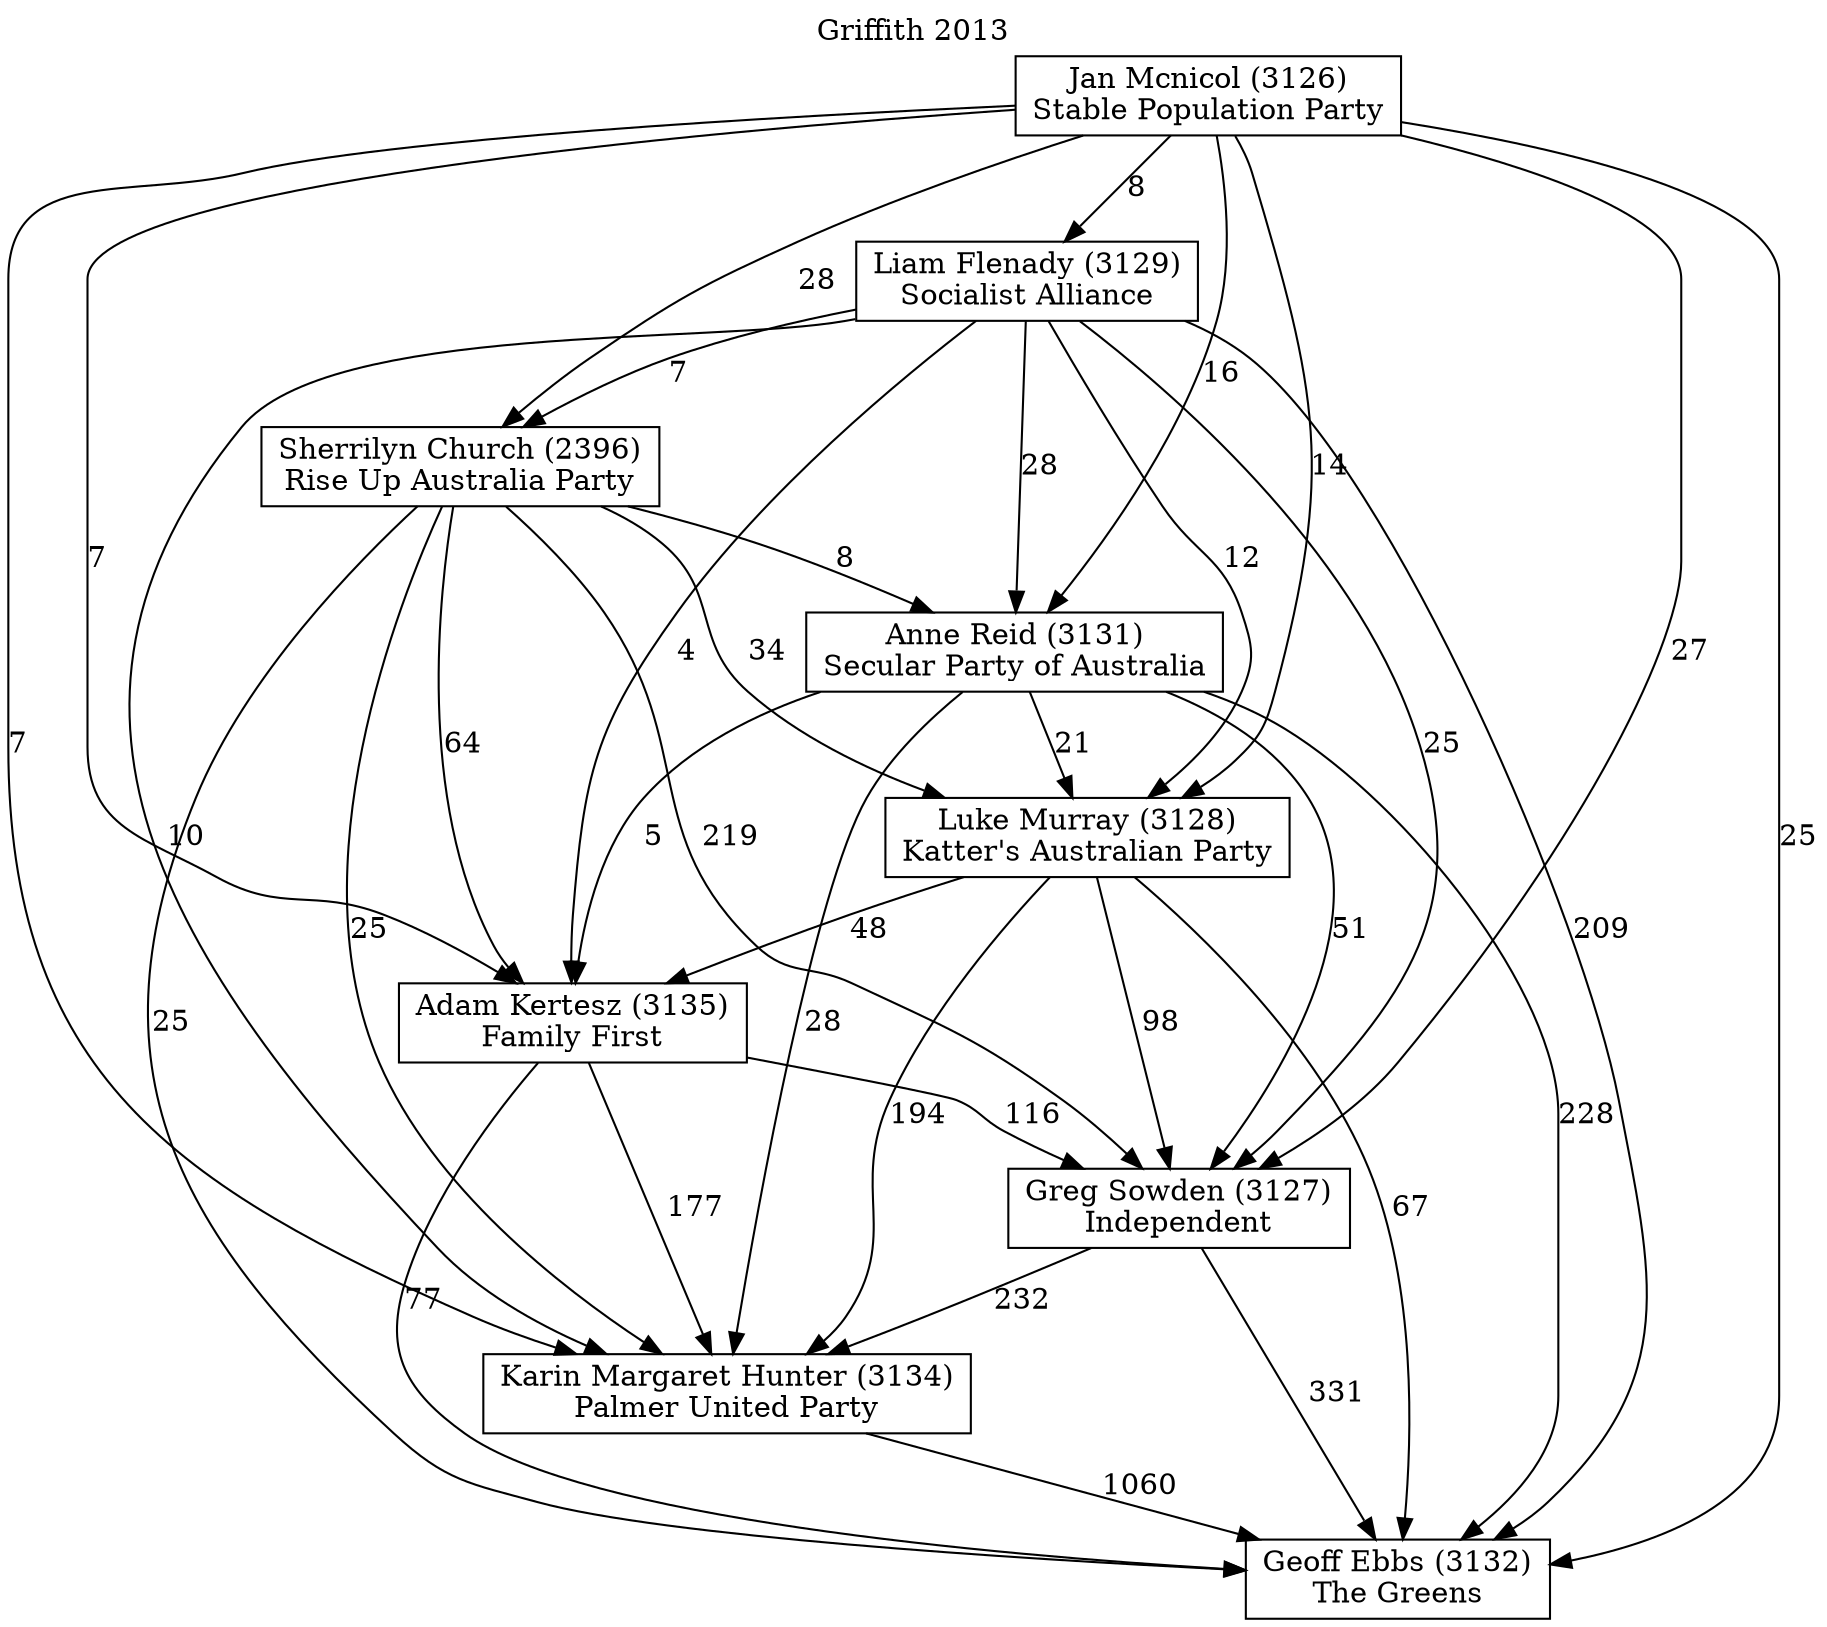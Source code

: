 // House preference flow
digraph "Geoff Ebbs (3132)_Griffith_2013" {
	graph [label="Griffith 2013" labelloc=t mclimit=10]
	node [shape=box]
	"Adam Kertesz (3135)" [label="Adam Kertesz (3135)
Family First"]
	"Anne Reid (3131)" [label="Anne Reid (3131)
Secular Party of Australia"]
	"Geoff Ebbs (3132)" [label="Geoff Ebbs (3132)
The Greens"]
	"Greg Sowden (3127)" [label="Greg Sowden (3127)
Independent"]
	"Jan Mcnicol (3126)" [label="Jan Mcnicol (3126)
Stable Population Party"]
	"Karin Margaret Hunter (3134)" [label="Karin Margaret Hunter (3134)
Palmer United Party"]
	"Liam Flenady (3129)" [label="Liam Flenady (3129)
Socialist Alliance"]
	"Luke Murray (3128)" [label="Luke Murray (3128)
Katter's Australian Party"]
	"Sherrilyn Church (2396)" [label="Sherrilyn Church (2396)
Rise Up Australia Party"]
	"Adam Kertesz (3135)" -> "Geoff Ebbs (3132)" [label=77]
	"Adam Kertesz (3135)" -> "Greg Sowden (3127)" [label=116]
	"Adam Kertesz (3135)" -> "Karin Margaret Hunter (3134)" [label=177]
	"Anne Reid (3131)" -> "Adam Kertesz (3135)" [label=5]
	"Anne Reid (3131)" -> "Geoff Ebbs (3132)" [label=228]
	"Anne Reid (3131)" -> "Greg Sowden (3127)" [label=51]
	"Anne Reid (3131)" -> "Karin Margaret Hunter (3134)" [label=28]
	"Anne Reid (3131)" -> "Luke Murray (3128)" [label=21]
	"Greg Sowden (3127)" -> "Geoff Ebbs (3132)" [label=331]
	"Greg Sowden (3127)" -> "Karin Margaret Hunter (3134)" [label=232]
	"Jan Mcnicol (3126)" -> "Adam Kertesz (3135)" [label=7]
	"Jan Mcnicol (3126)" -> "Anne Reid (3131)" [label=16]
	"Jan Mcnicol (3126)" -> "Geoff Ebbs (3132)" [label=25]
	"Jan Mcnicol (3126)" -> "Greg Sowden (3127)" [label=27]
	"Jan Mcnicol (3126)" -> "Karin Margaret Hunter (3134)" [label=7]
	"Jan Mcnicol (3126)" -> "Liam Flenady (3129)" [label=8]
	"Jan Mcnicol (3126)" -> "Luke Murray (3128)" [label=14]
	"Jan Mcnicol (3126)" -> "Sherrilyn Church (2396)" [label=28]
	"Karin Margaret Hunter (3134)" -> "Geoff Ebbs (3132)" [label=1060]
	"Liam Flenady (3129)" -> "Adam Kertesz (3135)" [label=4]
	"Liam Flenady (3129)" -> "Anne Reid (3131)" [label=28]
	"Liam Flenady (3129)" -> "Geoff Ebbs (3132)" [label=209]
	"Liam Flenady (3129)" -> "Greg Sowden (3127)" [label=25]
	"Liam Flenady (3129)" -> "Karin Margaret Hunter (3134)" [label=10]
	"Liam Flenady (3129)" -> "Luke Murray (3128)" [label=12]
	"Liam Flenady (3129)" -> "Sherrilyn Church (2396)" [label=7]
	"Luke Murray (3128)" -> "Adam Kertesz (3135)" [label=48]
	"Luke Murray (3128)" -> "Geoff Ebbs (3132)" [label=67]
	"Luke Murray (3128)" -> "Greg Sowden (3127)" [label=98]
	"Luke Murray (3128)" -> "Karin Margaret Hunter (3134)" [label=194]
	"Sherrilyn Church (2396)" -> "Adam Kertesz (3135)" [label=64]
	"Sherrilyn Church (2396)" -> "Anne Reid (3131)" [label=8]
	"Sherrilyn Church (2396)" -> "Geoff Ebbs (3132)" [label=25]
	"Sherrilyn Church (2396)" -> "Greg Sowden (3127)" [label=219]
	"Sherrilyn Church (2396)" -> "Karin Margaret Hunter (3134)" [label=25]
	"Sherrilyn Church (2396)" -> "Luke Murray (3128)" [label=34]
}
